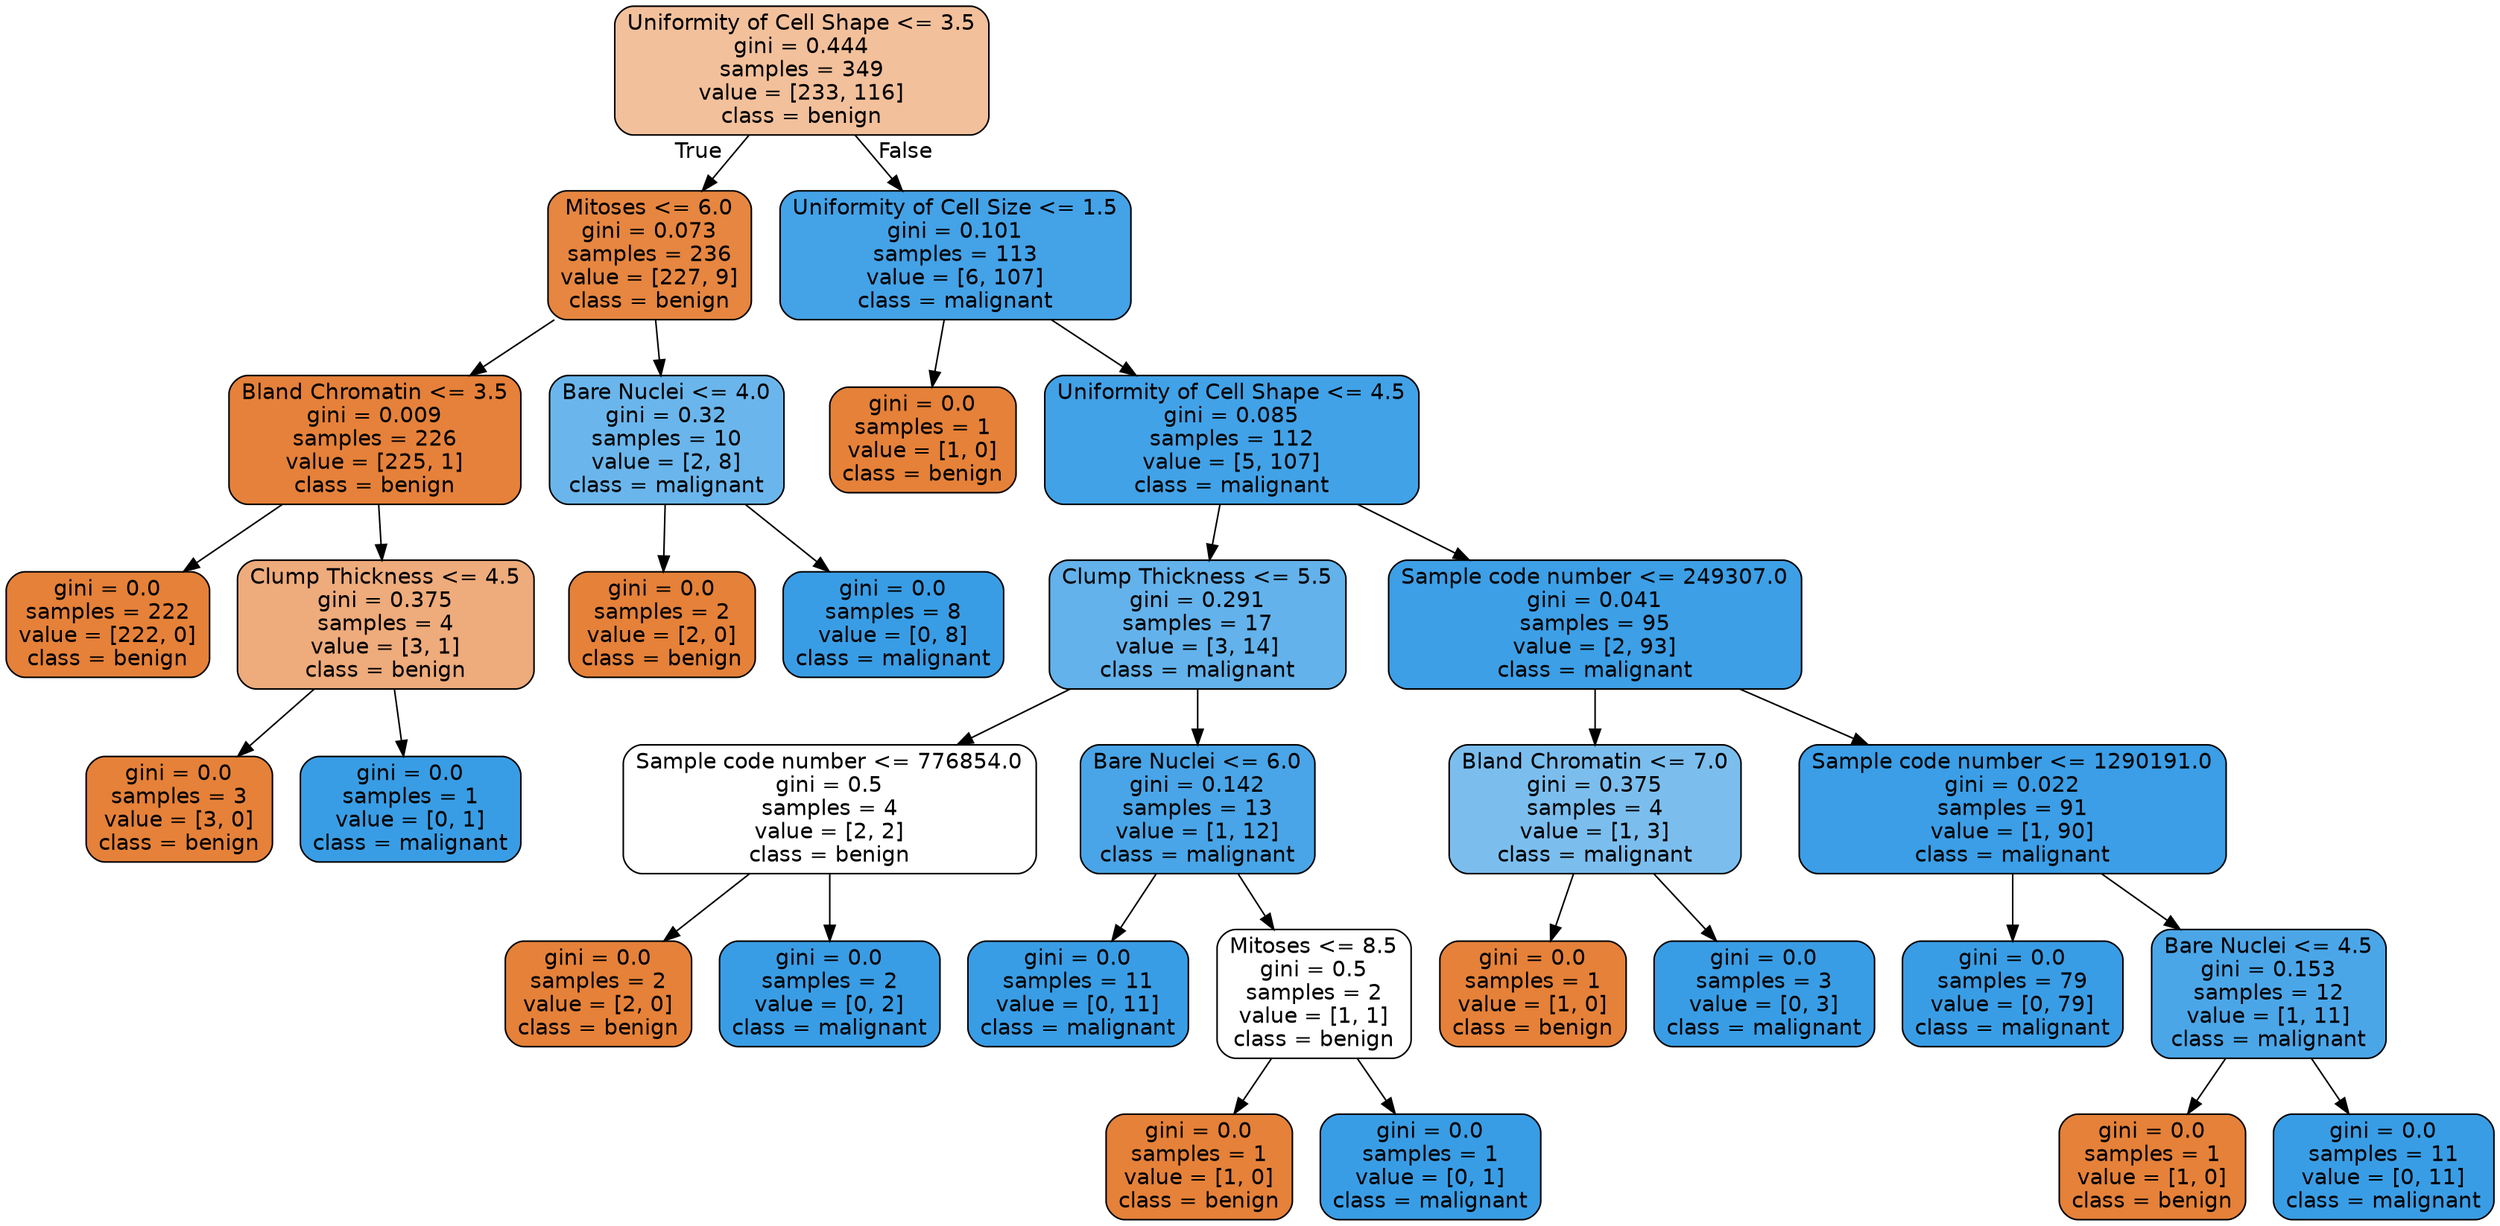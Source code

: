digraph Tree {
node [shape=box, style="filled, rounded", color="black", fontname=helvetica] ;
edge [fontname=helvetica] ;
0 [label="Uniformity of Cell Shape <= 3.5\ngini = 0.444\nsamples = 349\nvalue = [233, 116]\nclass = benign", fillcolor="#e5813980"] ;
1 [label="Mitoses <= 6.0\ngini = 0.073\nsamples = 236\nvalue = [227, 9]\nclass = benign", fillcolor="#e58139f5"] ;
0 -> 1 [labeldistance=2.5, labelangle=45, headlabel="True"] ;
2 [label="Bland Chromatin <= 3.5\ngini = 0.009\nsamples = 226\nvalue = [225, 1]\nclass = benign", fillcolor="#e58139fe"] ;
1 -> 2 ;
3 [label="gini = 0.0\nsamples = 222\nvalue = [222, 0]\nclass = benign", fillcolor="#e58139ff"] ;
2 -> 3 ;
4 [label="Clump Thickness <= 4.5\ngini = 0.375\nsamples = 4\nvalue = [3, 1]\nclass = benign", fillcolor="#e58139aa"] ;
2 -> 4 ;
5 [label="gini = 0.0\nsamples = 3\nvalue = [3, 0]\nclass = benign", fillcolor="#e58139ff"] ;
4 -> 5 ;
6 [label="gini = 0.0\nsamples = 1\nvalue = [0, 1]\nclass = malignant", fillcolor="#399de5ff"] ;
4 -> 6 ;
7 [label="Bare Nuclei <= 4.0\ngini = 0.32\nsamples = 10\nvalue = [2, 8]\nclass = malignant", fillcolor="#399de5bf"] ;
1 -> 7 ;
8 [label="gini = 0.0\nsamples = 2\nvalue = [2, 0]\nclass = benign", fillcolor="#e58139ff"] ;
7 -> 8 ;
9 [label="gini = 0.0\nsamples = 8\nvalue = [0, 8]\nclass = malignant", fillcolor="#399de5ff"] ;
7 -> 9 ;
10 [label="Uniformity of Cell Size <= 1.5\ngini = 0.101\nsamples = 113\nvalue = [6, 107]\nclass = malignant", fillcolor="#399de5f1"] ;
0 -> 10 [labeldistance=2.5, labelangle=-45, headlabel="False"] ;
11 [label="gini = 0.0\nsamples = 1\nvalue = [1, 0]\nclass = benign", fillcolor="#e58139ff"] ;
10 -> 11 ;
12 [label="Uniformity of Cell Shape <= 4.5\ngini = 0.085\nsamples = 112\nvalue = [5, 107]\nclass = malignant", fillcolor="#399de5f3"] ;
10 -> 12 ;
13 [label="Clump Thickness <= 5.5\ngini = 0.291\nsamples = 17\nvalue = [3, 14]\nclass = malignant", fillcolor="#399de5c8"] ;
12 -> 13 ;
14 [label="Sample code number <= 776854.0\ngini = 0.5\nsamples = 4\nvalue = [2, 2]\nclass = benign", fillcolor="#e5813900"] ;
13 -> 14 ;
15 [label="gini = 0.0\nsamples = 2\nvalue = [2, 0]\nclass = benign", fillcolor="#e58139ff"] ;
14 -> 15 ;
16 [label="gini = 0.0\nsamples = 2\nvalue = [0, 2]\nclass = malignant", fillcolor="#399de5ff"] ;
14 -> 16 ;
17 [label="Bare Nuclei <= 6.0\ngini = 0.142\nsamples = 13\nvalue = [1, 12]\nclass = malignant", fillcolor="#399de5ea"] ;
13 -> 17 ;
18 [label="gini = 0.0\nsamples = 11\nvalue = [0, 11]\nclass = malignant", fillcolor="#399de5ff"] ;
17 -> 18 ;
19 [label="Mitoses <= 8.5\ngini = 0.5\nsamples = 2\nvalue = [1, 1]\nclass = benign", fillcolor="#e5813900"] ;
17 -> 19 ;
20 [label="gini = 0.0\nsamples = 1\nvalue = [1, 0]\nclass = benign", fillcolor="#e58139ff"] ;
19 -> 20 ;
21 [label="gini = 0.0\nsamples = 1\nvalue = [0, 1]\nclass = malignant", fillcolor="#399de5ff"] ;
19 -> 21 ;
22 [label="Sample code number <= 249307.0\ngini = 0.041\nsamples = 95\nvalue = [2, 93]\nclass = malignant", fillcolor="#399de5fa"] ;
12 -> 22 ;
23 [label="Bland Chromatin <= 7.0\ngini = 0.375\nsamples = 4\nvalue = [1, 3]\nclass = malignant", fillcolor="#399de5aa"] ;
22 -> 23 ;
24 [label="gini = 0.0\nsamples = 1\nvalue = [1, 0]\nclass = benign", fillcolor="#e58139ff"] ;
23 -> 24 ;
25 [label="gini = 0.0\nsamples = 3\nvalue = [0, 3]\nclass = malignant", fillcolor="#399de5ff"] ;
23 -> 25 ;
26 [label="Sample code number <= 1290191.0\ngini = 0.022\nsamples = 91\nvalue = [1, 90]\nclass = malignant", fillcolor="#399de5fc"] ;
22 -> 26 ;
27 [label="gini = 0.0\nsamples = 79\nvalue = [0, 79]\nclass = malignant", fillcolor="#399de5ff"] ;
26 -> 27 ;
28 [label="Bare Nuclei <= 4.5\ngini = 0.153\nsamples = 12\nvalue = [1, 11]\nclass = malignant", fillcolor="#399de5e8"] ;
26 -> 28 ;
29 [label="gini = 0.0\nsamples = 1\nvalue = [1, 0]\nclass = benign", fillcolor="#e58139ff"] ;
28 -> 29 ;
30 [label="gini = 0.0\nsamples = 11\nvalue = [0, 11]\nclass = malignant", fillcolor="#399de5ff"] ;
28 -> 30 ;
}